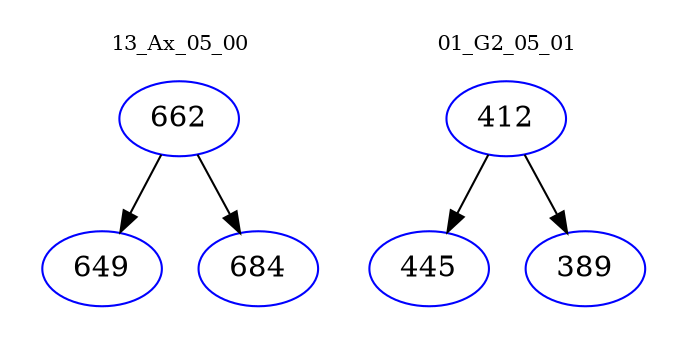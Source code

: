 digraph{
subgraph cluster_0 {
color = white
label = "13_Ax_05_00";
fontsize=10;
T0_662 [label="662", color="blue"]
T0_662 -> T0_649 [color="black"]
T0_649 [label="649", color="blue"]
T0_662 -> T0_684 [color="black"]
T0_684 [label="684", color="blue"]
}
subgraph cluster_1 {
color = white
label = "01_G2_05_01";
fontsize=10;
T1_412 [label="412", color="blue"]
T1_412 -> T1_445 [color="black"]
T1_445 [label="445", color="blue"]
T1_412 -> T1_389 [color="black"]
T1_389 [label="389", color="blue"]
}
}
